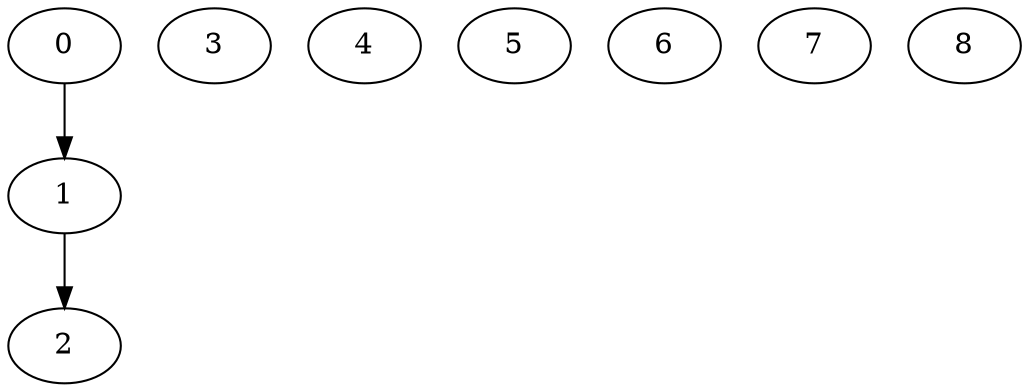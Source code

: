 digraph 1 {
    0;
    1;
    2;
    3;
    4;
    5;
    6;
    7;
    8;
    0 -> 1 [ village = "VillageA"; name = "Street1"; heightLimit = 4; weight = 10; primaryType = sideStreet; secondaryType = none; ]
    1 -> 2 [ village = "VillageA"; name = "Street2"; heightLimit = 4; weight = 10; primaryType = mainStreet; secondaryType = oneWayStreet; ]
}